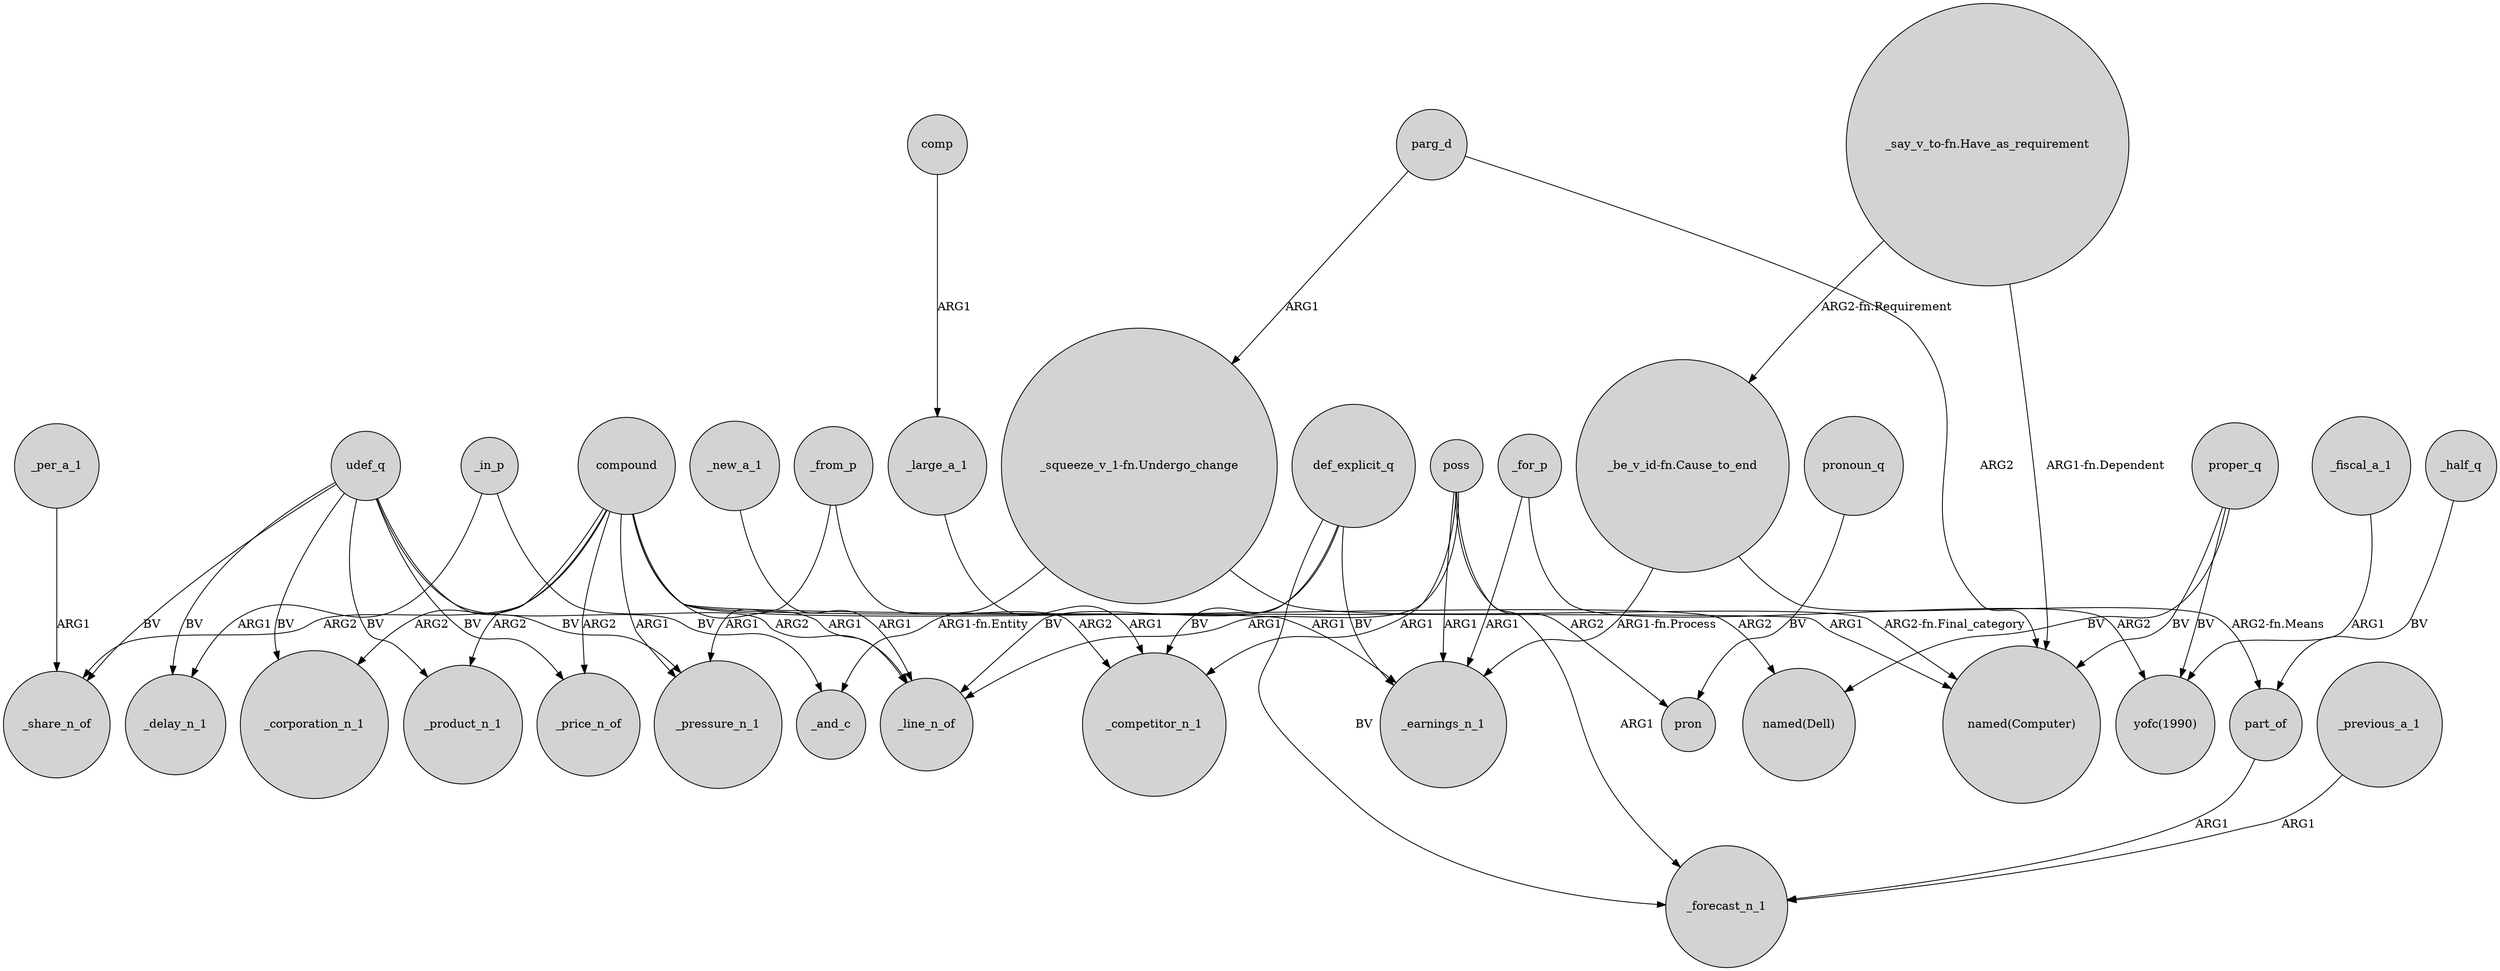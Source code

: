 digraph {
	node [shape=circle style=filled]
	part_of -> _forecast_n_1 [label=ARG1]
	def_explicit_q -> _line_n_of [label=BV]
	compound -> "named(Dell)" [label=ARG2]
	compound -> "named(Computer)" [label=ARG1]
	_in_p -> _line_n_of [label=ARG2]
	_fiscal_a_1 -> "yofc(1990)" [label=ARG1]
	"_squeeze_v_1-fn.Undergo_change" -> "named(Computer)" [label="ARG2-fn.Final_category"]
	comp -> _large_a_1 [label=ARG1]
	"_be_v_id-fn.Cause_to_end" -> part_of [label="ARG2-fn.Means"]
	udef_q -> _price_n_of [label=BV]
	proper_q -> "named(Computer)" [label=BV]
	udef_q -> _delay_n_1 [label=BV]
	_previous_a_1 -> _forecast_n_1 [label=ARG1]
	_from_p -> _pressure_n_1 [label=ARG1]
	udef_q -> _product_n_1 [label=BV]
	udef_q -> _and_c [label=BV]
	def_explicit_q -> _competitor_n_1 [label=BV]
	udef_q -> _pressure_n_1 [label=BV]
	"_be_v_id-fn.Cause_to_end" -> _earnings_n_1 [label="ARG1-fn.Process"]
	"_say_v_to-fn.Have_as_requirement" -> "_be_v_id-fn.Cause_to_end" [label="ARG2-fn.Requirement"]
	pronoun_q -> pron [label=BV]
	_new_a_1 -> _line_n_of [label=ARG1]
	compound -> _line_n_of [label=ARG1]
	_from_p -> _competitor_n_1 [label=ARG2]
	poss -> pron [label=ARG2]
	"_squeeze_v_1-fn.Undergo_change" -> _and_c [label="ARG1-fn.Entity"]
	compound -> _price_n_of [label=ARG2]
	_half_q -> part_of [label=BV]
	udef_q -> _share_n_of [label=BV]
	poss -> _line_n_of [label=ARG1]
	def_explicit_q -> _earnings_n_1 [label=BV]
	poss -> _earnings_n_1 [label=ARG1]
	proper_q -> "yofc(1990)" [label=BV]
	compound -> _share_n_of [label=ARG2]
	poss -> _forecast_n_1 [label=ARG1]
	def_explicit_q -> _forecast_n_1 [label=BV]
	_for_p -> "yofc(1990)" [label=ARG2]
	compound -> _corporation_n_1 [label=ARG2]
	udef_q -> _corporation_n_1 [label=BV]
	_large_a_1 -> _competitor_n_1 [label=ARG1]
	_for_p -> _earnings_n_1 [label=ARG1]
	compound -> _pressure_n_1 [label=ARG1]
	compound -> _earnings_n_1 [label=ARG1]
	parg_d -> "_squeeze_v_1-fn.Undergo_change" [label=ARG1]
	_in_p -> _delay_n_1 [label=ARG1]
	parg_d -> "named(Computer)" [label=ARG2]
	poss -> _competitor_n_1 [label=ARG1]
	_per_a_1 -> _share_n_of [label=ARG1]
	proper_q -> "named(Dell)" [label=BV]
	compound -> _product_n_1 [label=ARG2]
	"_say_v_to-fn.Have_as_requirement" -> "named(Computer)" [label="ARG1-fn.Dependent"]
}
